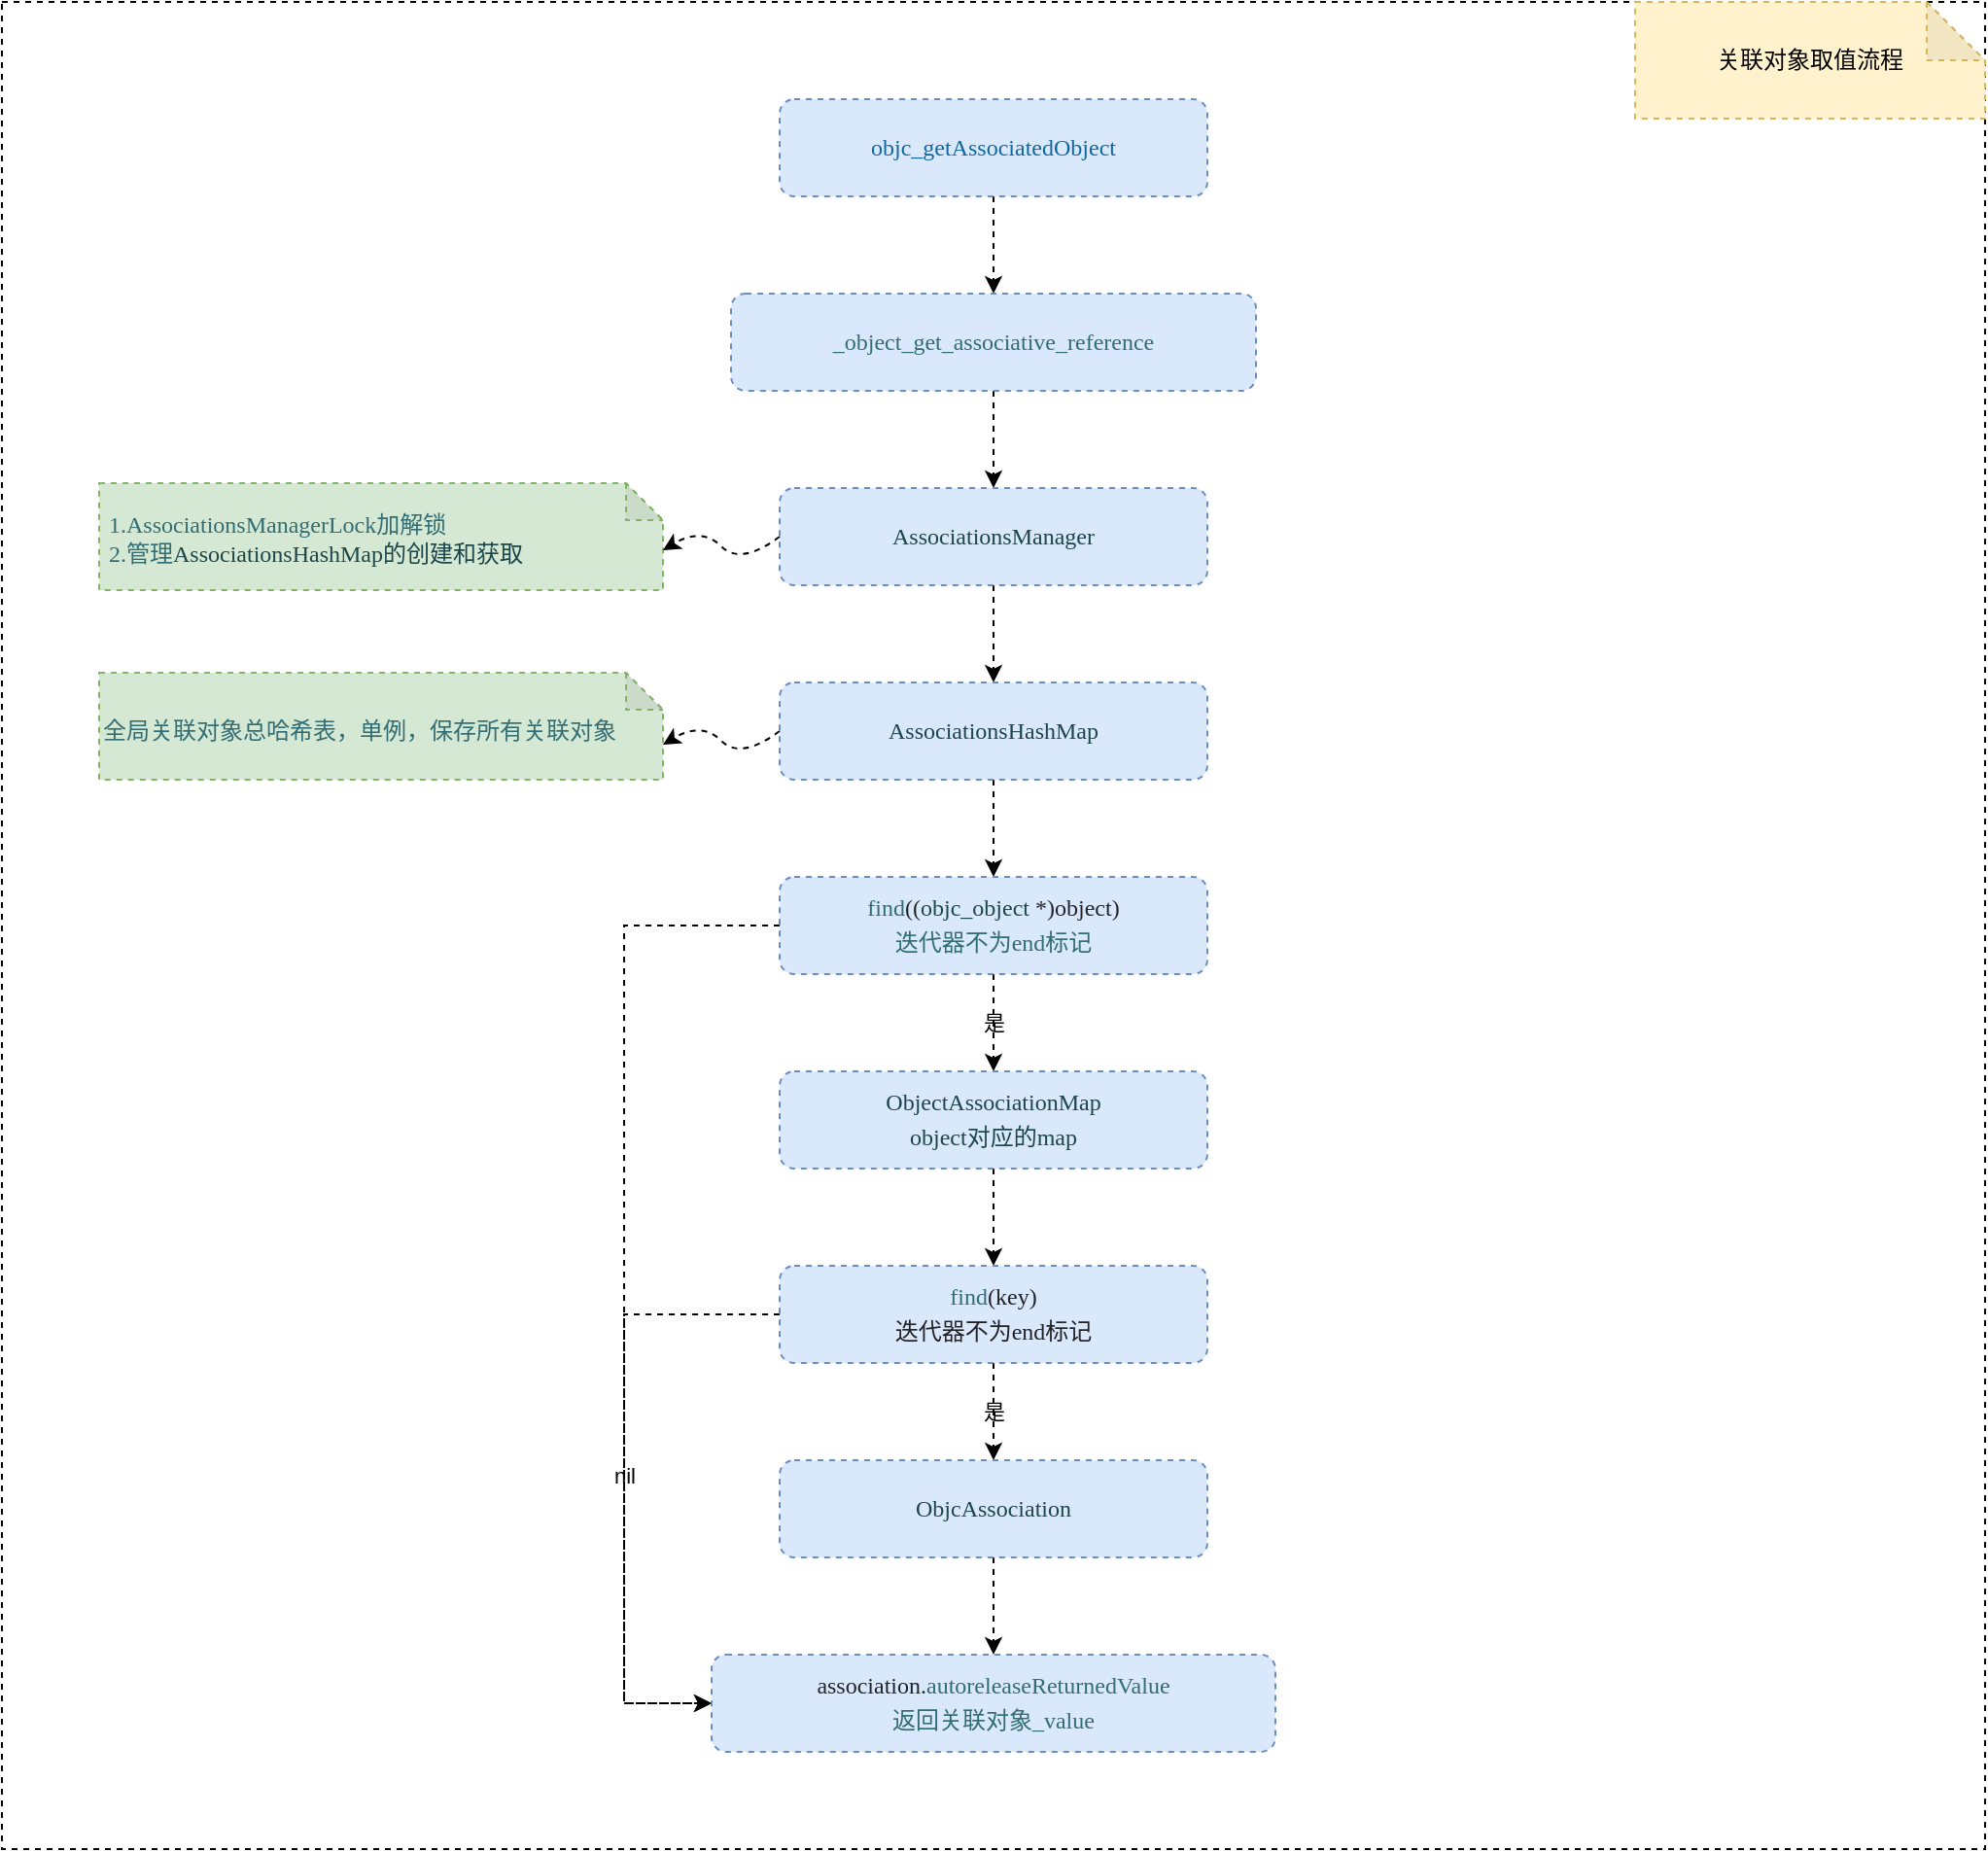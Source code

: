 <mxfile version="14.9.6" type="github">
  <diagram id="C5RBs43oDa-KdzZeNtuy" name="Page-1">
    <mxGraphModel dx="1852" dy="941" grid="1" gridSize="10" guides="1" tooltips="1" connect="1" arrows="1" fold="1" page="1" pageScale="1" pageWidth="827" pageHeight="1169" math="0" shadow="0">
      <root>
        <mxCell id="WIyWlLk6GJQsqaUBKTNV-0" />
        <mxCell id="WIyWlLk6GJQsqaUBKTNV-1" parent="WIyWlLk6GJQsqaUBKTNV-0" />
        <mxCell id="Ym0OZei3HNfkdRuGxvC4-25" value="" style="rounded=0;whiteSpace=wrap;html=1;dashed=1;labelBackgroundColor=none;" vertex="1" parent="WIyWlLk6GJQsqaUBKTNV-1">
          <mxGeometry x="-190" y="40" width="1020" height="950" as="geometry" />
        </mxCell>
        <mxCell id="Ym0OZei3HNfkdRuGxvC4-8" style="edgeStyle=orthogonalEdgeStyle;rounded=0;orthogonalLoop=1;jettySize=auto;html=1;exitX=0.5;exitY=1;exitDx=0;exitDy=0;entryX=0.5;entryY=0;entryDx=0;entryDy=0;dashed=1;" edge="1" parent="WIyWlLk6GJQsqaUBKTNV-1" source="Ym0OZei3HNfkdRuGxvC4-0" target="Ym0OZei3HNfkdRuGxvC4-1">
          <mxGeometry relative="1" as="geometry" />
        </mxCell>
        <mxCell id="Ym0OZei3HNfkdRuGxvC4-0" value="&lt;p style=&quot;margin: 0px; font-stretch: normal; line-height: normal; font-family: menlo; color: rgb(15, 104, 160);&quot;&gt;objc_getAssociatedObject&lt;/p&gt;" style="rounded=1;whiteSpace=wrap;html=1;dashed=1;fillColor=#dae8fc;strokeColor=#6c8ebf;" vertex="1" parent="WIyWlLk6GJQsqaUBKTNV-1">
          <mxGeometry x="210" y="90" width="220" height="50" as="geometry" />
        </mxCell>
        <mxCell id="Ym0OZei3HNfkdRuGxvC4-9" style="edgeStyle=orthogonalEdgeStyle;rounded=0;orthogonalLoop=1;jettySize=auto;html=1;exitX=0.5;exitY=1;exitDx=0;exitDy=0;entryX=0.5;entryY=0;entryDx=0;entryDy=0;dashed=1;" edge="1" parent="WIyWlLk6GJQsqaUBKTNV-1" source="Ym0OZei3HNfkdRuGxvC4-1" target="Ym0OZei3HNfkdRuGxvC4-2">
          <mxGeometry relative="1" as="geometry" />
        </mxCell>
        <mxCell id="Ym0OZei3HNfkdRuGxvC4-1" value="&lt;p style=&quot;margin: 0px; font-stretch: normal; line-height: normal; font-family: menlo; color: rgb(50, 109, 116);&quot;&gt;_object_get_associative_reference&lt;/p&gt;" style="rounded=1;whiteSpace=wrap;html=1;dashed=1;fillColor=#dae8fc;strokeColor=#6c8ebf;" vertex="1" parent="WIyWlLk6GJQsqaUBKTNV-1">
          <mxGeometry x="185" y="190" width="270" height="50" as="geometry" />
        </mxCell>
        <mxCell id="Ym0OZei3HNfkdRuGxvC4-10" style="edgeStyle=orthogonalEdgeStyle;rounded=0;orthogonalLoop=1;jettySize=auto;html=1;exitX=0.5;exitY=1;exitDx=0;exitDy=0;entryX=0.5;entryY=0;entryDx=0;entryDy=0;dashed=1;" edge="1" parent="WIyWlLk6GJQsqaUBKTNV-1" source="Ym0OZei3HNfkdRuGxvC4-2" target="Ym0OZei3HNfkdRuGxvC4-3">
          <mxGeometry relative="1" as="geometry" />
        </mxCell>
        <mxCell id="Ym0OZei3HNfkdRuGxvC4-2" value="&lt;p style=&quot;margin: 0px; font-stretch: normal; line-height: normal; font-family: menlo; color: rgb(28, 70, 74);&quot;&gt;AssociationsManager&lt;/p&gt;" style="rounded=1;whiteSpace=wrap;html=1;dashed=1;fillColor=#dae8fc;strokeColor=#6c8ebf;" vertex="1" parent="WIyWlLk6GJQsqaUBKTNV-1">
          <mxGeometry x="210" y="290" width="220" height="50" as="geometry" />
        </mxCell>
        <mxCell id="Ym0OZei3HNfkdRuGxvC4-24" style="edgeStyle=orthogonalEdgeStyle;rounded=0;orthogonalLoop=1;jettySize=auto;html=1;exitX=0.5;exitY=1;exitDx=0;exitDy=0;entryX=0.5;entryY=0;entryDx=0;entryDy=0;dashed=1;labelBackgroundColor=none;" edge="1" parent="WIyWlLk6GJQsqaUBKTNV-1" source="Ym0OZei3HNfkdRuGxvC4-3" target="Ym0OZei3HNfkdRuGxvC4-11">
          <mxGeometry relative="1" as="geometry" />
        </mxCell>
        <mxCell id="Ym0OZei3HNfkdRuGxvC4-3" value="&lt;p style=&quot;margin: 0px; font-stretch: normal; line-height: normal; font-family: menlo; color: rgb(28, 70, 74);&quot;&gt;AssociationsHashMap&lt;/p&gt;" style="rounded=1;whiteSpace=wrap;html=1;dashed=1;fillColor=#dae8fc;strokeColor=#6c8ebf;" vertex="1" parent="WIyWlLk6GJQsqaUBKTNV-1">
          <mxGeometry x="210" y="390" width="220" height="50" as="geometry" />
        </mxCell>
        <mxCell id="Ym0OZei3HNfkdRuGxvC4-4" value="&lt;p style=&quot;margin: 0px; font-stretch: normal; line-height: normal; font-family: menlo; color: rgb(50, 109, 116);&quot;&gt;&amp;nbsp;1.AssociationsManagerLock加解锁&lt;/p&gt;&lt;span style=&quot;color: rgb(50, 109, 116); font-family: menlo;&quot;&gt;&amp;nbsp;2.管理&lt;/span&gt;&lt;span style=&quot;color: rgb(28, 70, 74); font-family: menlo;&quot;&gt;AssociationsHashMap的创建和获取&lt;/span&gt;" style="shape=note;whiteSpace=wrap;html=1;backgroundOutline=1;darkOpacity=0.05;align=left;size=19;labelBackgroundColor=none;fillColor=#d5e8d4;strokeColor=#82b366;dashed=1;" vertex="1" parent="WIyWlLk6GJQsqaUBKTNV-1">
          <mxGeometry x="-140" y="287.5" width="290" height="55" as="geometry" />
        </mxCell>
        <mxCell id="Ym0OZei3HNfkdRuGxvC4-5" value="&lt;p style=&quot;margin: 0px; font-stretch: normal; line-height: normal; font-family: menlo; color: rgb(50, 109, 116);&quot;&gt;全局关联对象总哈希表，单例，保存所有关联对象&lt;/p&gt;" style="shape=note;whiteSpace=wrap;html=1;backgroundOutline=1;darkOpacity=0.05;align=left;size=19;labelBackgroundColor=none;fillColor=#d5e8d4;strokeColor=#82b366;dashed=1;" vertex="1" parent="WIyWlLk6GJQsqaUBKTNV-1">
          <mxGeometry x="-140" y="385" width="290" height="55" as="geometry" />
        </mxCell>
        <mxCell id="Ym0OZei3HNfkdRuGxvC4-6" value="" style="curved=1;endArrow=classic;html=1;entryX=0;entryY=0;entryDx=290;entryDy=37;entryPerimeter=0;exitX=0;exitY=0.5;exitDx=0;exitDy=0;labelBackgroundColor=none;dashed=1;" edge="1" parent="WIyWlLk6GJQsqaUBKTNV-1" target="Ym0OZei3HNfkdRuGxvC4-5">
          <mxGeometry width="50" height="50" relative="1" as="geometry">
            <mxPoint x="210" y="415" as="sourcePoint" />
            <mxPoint x="210" y="390" as="targetPoint" />
            <Array as="points">
              <mxPoint x="190" y="430" />
              <mxPoint x="170" y="410" />
            </Array>
          </mxGeometry>
        </mxCell>
        <mxCell id="Ym0OZei3HNfkdRuGxvC4-7" value="" style="curved=1;endArrow=classic;html=1;entryX=0;entryY=0;entryDx=290;entryDy=37;entryPerimeter=0;exitX=0;exitY=0.5;exitDx=0;exitDy=0;labelBackgroundColor=none;dashed=1;" edge="1" parent="WIyWlLk6GJQsqaUBKTNV-1">
          <mxGeometry width="50" height="50" relative="1" as="geometry">
            <mxPoint x="210" y="315" as="sourcePoint" />
            <mxPoint x="150" y="322" as="targetPoint" />
            <Array as="points">
              <mxPoint x="190" y="330" />
              <mxPoint x="170" y="310" />
            </Array>
          </mxGeometry>
        </mxCell>
        <mxCell id="Ym0OZei3HNfkdRuGxvC4-13" value="是" style="edgeStyle=orthogonalEdgeStyle;rounded=0;orthogonalLoop=1;jettySize=auto;html=1;exitX=0.5;exitY=1;exitDx=0;exitDy=0;entryX=0.5;entryY=0;entryDx=0;entryDy=0;dashed=1;labelBackgroundColor=none;" edge="1" parent="WIyWlLk6GJQsqaUBKTNV-1" source="Ym0OZei3HNfkdRuGxvC4-11" target="Ym0OZei3HNfkdRuGxvC4-12">
          <mxGeometry relative="1" as="geometry" />
        </mxCell>
        <mxCell id="Ym0OZei3HNfkdRuGxvC4-21" style="edgeStyle=orthogonalEdgeStyle;rounded=0;orthogonalLoop=1;jettySize=auto;html=1;exitX=0;exitY=0.5;exitDx=0;exitDy=0;dashed=1;entryX=0;entryY=0.5;entryDx=0;entryDy=0;labelBackgroundColor=none;" edge="1" parent="WIyWlLk6GJQsqaUBKTNV-1" source="Ym0OZei3HNfkdRuGxvC4-11" target="Ym0OZei3HNfkdRuGxvC4-19">
          <mxGeometry relative="1" as="geometry">
            <mxPoint x="110" y="920" as="targetPoint" />
            <Array as="points">
              <mxPoint x="130" y="515" />
              <mxPoint x="130" y="915" />
            </Array>
          </mxGeometry>
        </mxCell>
        <mxCell id="Ym0OZei3HNfkdRuGxvC4-11" value="&lt;p style=&quot;margin: 0px; font-stretch: normal; line-height: normal; font-family: menlo; color: rgba(0, 0, 0, 0.85);&quot;&gt;&lt;span style=&quot;color: #326d74&quot;&gt;find&lt;/span&gt;((&lt;span style=&quot;color: #1c464a&quot;&gt;objc_object&lt;/span&gt; *)object)&lt;/p&gt;&lt;p style=&quot;margin: 0px ; font-stretch: normal ; line-height: normal ; font-family: &amp;quot;menlo&amp;quot; ; color: rgb(50 , 109 , 116)&quot;&gt;迭代器不为end标记&lt;/p&gt;" style="rounded=1;whiteSpace=wrap;html=1;dashed=1;fillColor=#dae8fc;strokeColor=#6c8ebf;labelBackgroundColor=none;" vertex="1" parent="WIyWlLk6GJQsqaUBKTNV-1">
          <mxGeometry x="210" y="490" width="220" height="50" as="geometry" />
        </mxCell>
        <mxCell id="Ym0OZei3HNfkdRuGxvC4-16" style="edgeStyle=orthogonalEdgeStyle;rounded=0;orthogonalLoop=1;jettySize=auto;html=1;exitX=0.5;exitY=1;exitDx=0;exitDy=0;entryX=0.5;entryY=0;entryDx=0;entryDy=0;dashed=1;labelBackgroundColor=none;" edge="1" parent="WIyWlLk6GJQsqaUBKTNV-1" source="Ym0OZei3HNfkdRuGxvC4-12" target="Ym0OZei3HNfkdRuGxvC4-14">
          <mxGeometry relative="1" as="geometry" />
        </mxCell>
        <mxCell id="Ym0OZei3HNfkdRuGxvC4-12" value="&lt;p style=&quot;margin: 0px; font-stretch: normal; line-height: normal; font-family: menlo; color: rgb(28, 70, 74);&quot;&gt;ObjectAssociationMap&lt;/p&gt;&lt;p style=&quot;margin: 0px; font-stretch: normal; line-height: normal; font-family: menlo; color: rgb(28, 70, 74);&quot;&gt;object对应的map&lt;/p&gt;" style="rounded=1;whiteSpace=wrap;html=1;dashed=1;fillColor=#dae8fc;strokeColor=#6c8ebf;labelBackgroundColor=none;" vertex="1" parent="WIyWlLk6GJQsqaUBKTNV-1">
          <mxGeometry x="210" y="590" width="220" height="50" as="geometry" />
        </mxCell>
        <mxCell id="Ym0OZei3HNfkdRuGxvC4-18" value="是" style="edgeStyle=orthogonalEdgeStyle;rounded=0;orthogonalLoop=1;jettySize=auto;html=1;exitX=0.5;exitY=1;exitDx=0;exitDy=0;entryX=0.5;entryY=0;entryDx=0;entryDy=0;dashed=1;labelBackgroundColor=none;" edge="1" parent="WIyWlLk6GJQsqaUBKTNV-1" source="Ym0OZei3HNfkdRuGxvC4-14" target="Ym0OZei3HNfkdRuGxvC4-17">
          <mxGeometry relative="1" as="geometry" />
        </mxCell>
        <mxCell id="Ym0OZei3HNfkdRuGxvC4-22" value="nil" style="edgeStyle=orthogonalEdgeStyle;rounded=0;orthogonalLoop=1;jettySize=auto;html=1;exitX=0;exitY=0.5;exitDx=0;exitDy=0;entryX=0;entryY=0.5;entryDx=0;entryDy=0;dashed=1;labelBackgroundColor=none;" edge="1" parent="WIyWlLk6GJQsqaUBKTNV-1" source="Ym0OZei3HNfkdRuGxvC4-14" target="Ym0OZei3HNfkdRuGxvC4-19">
          <mxGeometry relative="1" as="geometry">
            <Array as="points">
              <mxPoint x="130" y="715" />
              <mxPoint x="130" y="915" />
            </Array>
          </mxGeometry>
        </mxCell>
        <mxCell id="Ym0OZei3HNfkdRuGxvC4-14" value="&lt;p style=&quot;margin: 0px; font-stretch: normal; line-height: normal; font-family: menlo; color: rgba(0, 0, 0, 0.85);&quot;&gt;&lt;span style=&quot;color: #326d74&quot;&gt;find&lt;/span&gt;(key)&lt;/p&gt;&lt;p style=&quot;margin: 0px; font-stretch: normal; line-height: normal; font-family: menlo; color: rgba(0, 0, 0, 0.85);&quot;&gt;迭代器不为end标记&lt;/p&gt;" style="rounded=1;whiteSpace=wrap;html=1;dashed=1;fillColor=#dae8fc;strokeColor=#6c8ebf;labelBackgroundColor=none;" vertex="1" parent="WIyWlLk6GJQsqaUBKTNV-1">
          <mxGeometry x="210" y="690" width="220" height="50" as="geometry" />
        </mxCell>
        <mxCell id="Ym0OZei3HNfkdRuGxvC4-20" style="edgeStyle=orthogonalEdgeStyle;rounded=0;orthogonalLoop=1;jettySize=auto;html=1;exitX=0.5;exitY=1;exitDx=0;exitDy=0;entryX=0.5;entryY=0;entryDx=0;entryDy=0;dashed=1;labelBackgroundColor=none;" edge="1" parent="WIyWlLk6GJQsqaUBKTNV-1" source="Ym0OZei3HNfkdRuGxvC4-17" target="Ym0OZei3HNfkdRuGxvC4-19">
          <mxGeometry relative="1" as="geometry" />
        </mxCell>
        <mxCell id="Ym0OZei3HNfkdRuGxvC4-17" value="&lt;p style=&quot;margin: 0px; font-stretch: normal; line-height: normal; font-family: menlo; color: rgb(28, 70, 74);&quot;&gt;ObjcAssociation&lt;/p&gt;" style="rounded=1;whiteSpace=wrap;html=1;dashed=1;fillColor=#dae8fc;strokeColor=#6c8ebf;labelBackgroundColor=none;" vertex="1" parent="WIyWlLk6GJQsqaUBKTNV-1">
          <mxGeometry x="210" y="790" width="220" height="50" as="geometry" />
        </mxCell>
        <mxCell id="Ym0OZei3HNfkdRuGxvC4-19" value="&lt;p style=&quot;margin: 0px ; font-stretch: normal ; line-height: normal ; font-family: &amp;#34;menlo&amp;#34; ; color: rgb(50 , 109 , 116)&quot;&gt;&lt;span style=&quot;color: rgba(0 , 0 , 0 , 0.85)&quot;&gt;association.&lt;/span&gt;autoreleaseReturnedValue&lt;/p&gt;&lt;p style=&quot;margin: 0px ; font-stretch: normal ; line-height: normal ; font-family: &amp;#34;menlo&amp;#34; ; color: rgb(50 , 109 , 116)&quot;&gt;返回关联对象_value&lt;/p&gt;" style="rounded=1;whiteSpace=wrap;html=1;dashed=1;fillColor=#dae8fc;strokeColor=#6c8ebf;labelBackgroundColor=none;" vertex="1" parent="WIyWlLk6GJQsqaUBKTNV-1">
          <mxGeometry x="175" y="890" width="290" height="50" as="geometry" />
        </mxCell>
        <mxCell id="Ym0OZei3HNfkdRuGxvC4-26" value="关联对象取值流程" style="shape=note;whiteSpace=wrap;html=1;backgroundOutline=1;darkOpacity=0.05;dashed=1;labelBackgroundColor=none;fillColor=#fff2cc;strokeColor=#d6b656;" vertex="1" parent="WIyWlLk6GJQsqaUBKTNV-1">
          <mxGeometry x="650" y="40" width="180" height="60" as="geometry" />
        </mxCell>
      </root>
    </mxGraphModel>
  </diagram>
</mxfile>
